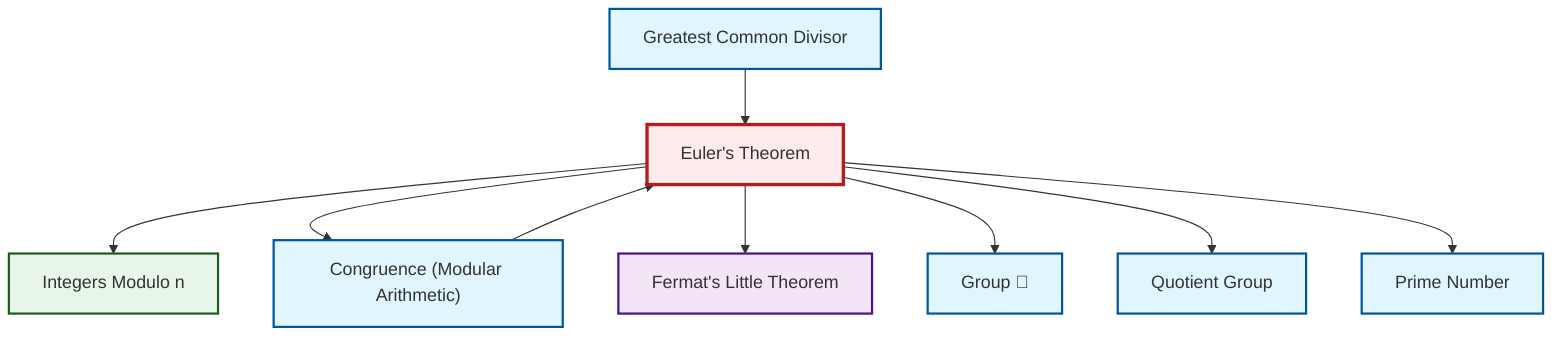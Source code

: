 graph TD
    classDef definition fill:#e1f5fe,stroke:#01579b,stroke-width:2px
    classDef theorem fill:#f3e5f5,stroke:#4a148c,stroke-width:2px
    classDef axiom fill:#fff3e0,stroke:#e65100,stroke-width:2px
    classDef example fill:#e8f5e9,stroke:#1b5e20,stroke-width:2px
    classDef current fill:#ffebee,stroke:#b71c1c,stroke-width:3px
    def-gcd["Greatest Common Divisor"]:::definition
    ex-quotient-integers-mod-n["Integers Modulo n"]:::example
    def-group["Group 📝"]:::definition
    thm-euler["Euler's Theorem"]:::theorem
    def-quotient-group["Quotient Group"]:::definition
    def-congruence["Congruence (Modular Arithmetic)"]:::definition
    def-prime["Prime Number"]:::definition
    thm-fermat-little["Fermat's Little Theorem"]:::theorem
    thm-euler --> ex-quotient-integers-mod-n
    def-gcd --> thm-euler
    thm-euler --> def-congruence
    thm-euler --> thm-fermat-little
    def-congruence --> thm-euler
    thm-euler --> def-group
    thm-euler --> def-quotient-group
    thm-euler --> def-prime
    class thm-euler current